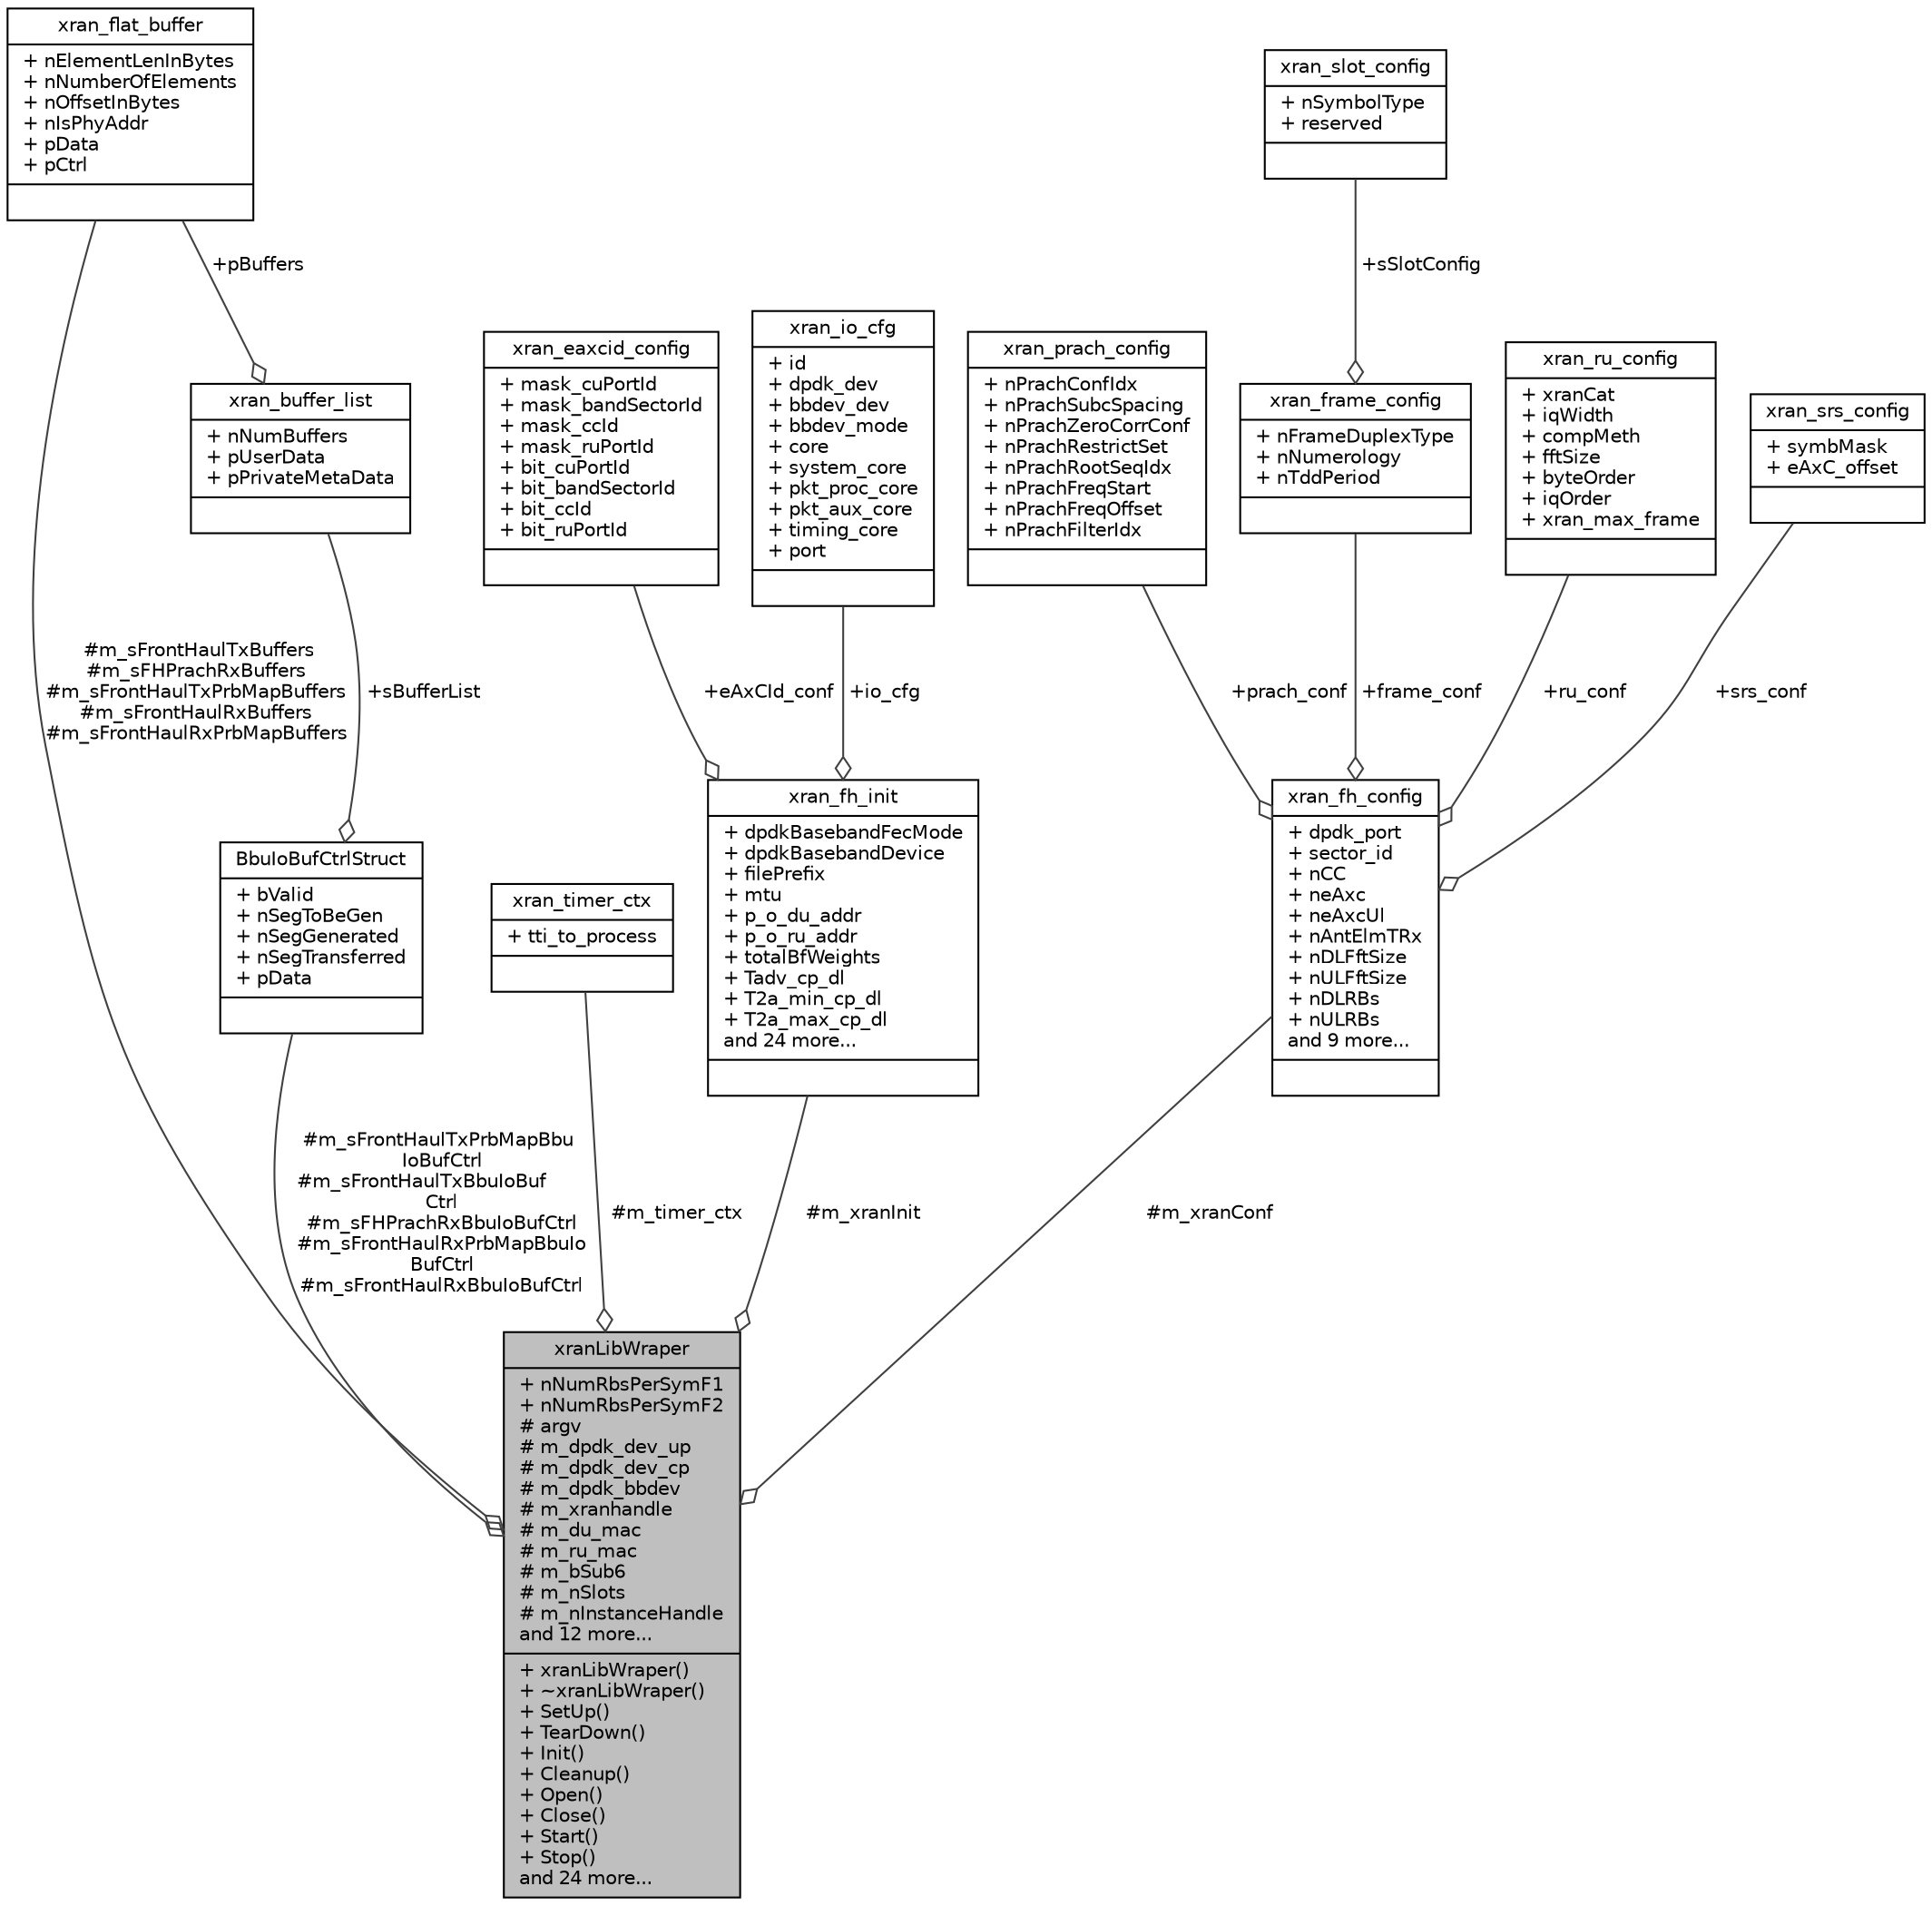 digraph "xranLibWraper"
{
 // LATEX_PDF_SIZE
  edge [fontname="Helvetica",fontsize="10",labelfontname="Helvetica",labelfontsize="10"];
  node [fontname="Helvetica",fontsize="10",shape=record];
  Node1 [label="{xranLibWraper\n|+ nNumRbsPerSymF1\l+ nNumRbsPerSymF2\l# argv\l# m_dpdk_dev_up\l# m_dpdk_dev_cp\l# m_dpdk_bbdev\l# m_xranhandle\l# m_du_mac\l# m_ru_mac\l# m_bSub6\l# m_nSlots\l# m_nInstanceHandle\land 12 more...\l|+ xranLibWraper()\l+ ~xranLibWraper()\l+ SetUp()\l+ TearDown()\l+ Init()\l+ Cleanup()\l+ Open()\l+ Close()\l+ Start()\l+ Stop()\land 24 more...\l}",height=0.2,width=0.4,color="black", fillcolor="grey75", style="filled", fontcolor="black",tooltip=" "];
  Node2 -> Node1 [color="grey25",fontsize="10",style="solid",label=" #m_sFrontHaulTxPrbMapBbu\lIoBufCtrl\n#m_sFrontHaulTxBbuIoBuf\lCtrl\n#m_sFHPrachRxBbuIoBufCtrl\n#m_sFrontHaulRxPrbMapBbuIo\lBufCtrl\n#m_sFrontHaulRxBbuIoBufCtrl" ,arrowhead="odiamond",fontname="Helvetica"];
  Node2 [label="{BbuIoBufCtrlStruct\n|+ bValid\l+ nSegToBeGen\l+ nSegGenerated\l+ nSegTransferred\l+ pData\l|}",height=0.2,width=0.4,color="black", fillcolor="white", style="filled",URL="$struct_bbu_io_buf_ctrl_struct.html",tooltip=" "];
  Node3 -> Node2 [color="grey25",fontsize="10",style="solid",label=" +sBufferList" ,arrowhead="odiamond",fontname="Helvetica"];
  Node3 [label="{xran_buffer_list\n|+ nNumBuffers\l+ pUserData\l+ pPrivateMetaData\l|}",height=0.2,width=0.4,color="black", fillcolor="white", style="filled",URL="$structxran__buffer__list.html",tooltip=" "];
  Node4 -> Node3 [color="grey25",fontsize="10",style="solid",label=" +pBuffers" ,arrowhead="odiamond",fontname="Helvetica"];
  Node4 [label="{xran_flat_buffer\n|+ nElementLenInBytes\l+ nNumberOfElements\l+ nOffsetInBytes\l+ nIsPhyAddr\l+ pData\l+ pCtrl\l|}",height=0.2,width=0.4,color="black", fillcolor="white", style="filled",URL="$structxran__flat__buffer.html",tooltip=" "];
  Node5 -> Node1 [color="grey25",fontsize="10",style="solid",label=" #m_timer_ctx" ,arrowhead="odiamond",fontname="Helvetica"];
  Node5 [label="{xran_timer_ctx\n|+ tti_to_process\l|}",height=0.2,width=0.4,color="black", fillcolor="white", style="filled",URL="$structxran_lib_wraper_1_1xran__timer__ctx.html",tooltip=" "];
  Node4 -> Node1 [color="grey25",fontsize="10",style="solid",label=" #m_sFrontHaulTxBuffers\n#m_sFHPrachRxBuffers\n#m_sFrontHaulTxPrbMapBuffers\n#m_sFrontHaulRxBuffers\n#m_sFrontHaulRxPrbMapBuffers" ,arrowhead="odiamond",fontname="Helvetica"];
  Node6 -> Node1 [color="grey25",fontsize="10",style="solid",label=" #m_xranInit" ,arrowhead="odiamond",fontname="Helvetica"];
  Node6 [label="{xran_fh_init\n|+ dpdkBasebandFecMode\l+ dpdkBasebandDevice\l+ filePrefix\l+ mtu\l+ p_o_du_addr\l+ p_o_ru_addr\l+ totalBfWeights\l+ Tadv_cp_dl\l+ T2a_min_cp_dl\l+ T2a_max_cp_dl\land 24 more...\l|}",height=0.2,width=0.4,color="black", fillcolor="white", style="filled",URL="$structxran__fh__init.html",tooltip=" "];
  Node7 -> Node6 [color="grey25",fontsize="10",style="solid",label=" +eAxCId_conf" ,arrowhead="odiamond",fontname="Helvetica"];
  Node7 [label="{xran_eaxcid_config\n|+ mask_cuPortId\l+ mask_bandSectorId\l+ mask_ccId\l+ mask_ruPortId\l+ bit_cuPortId\l+ bit_bandSectorId\l+ bit_ccId\l+ bit_ruPortId\l|}",height=0.2,width=0.4,color="black", fillcolor="white", style="filled",URL="$structxran__eaxcid__config.html",tooltip=" "];
  Node8 -> Node6 [color="grey25",fontsize="10",style="solid",label=" +io_cfg" ,arrowhead="odiamond",fontname="Helvetica"];
  Node8 [label="{xran_io_cfg\n|+ id\l+ dpdk_dev\l+ bbdev_dev\l+ bbdev_mode\l+ core\l+ system_core\l+ pkt_proc_core\l+ pkt_aux_core\l+ timing_core\l+ port\l|}",height=0.2,width=0.4,color="black", fillcolor="white", style="filled",URL="$structxran__io__cfg.html",tooltip=" "];
  Node9 -> Node1 [color="grey25",fontsize="10",style="solid",label=" #m_xranConf" ,arrowhead="odiamond",fontname="Helvetica"];
  Node9 [label="{xran_fh_config\n|+ dpdk_port\l+ sector_id\l+ nCC\l+ neAxc\l+ neAxcUl\l+ nAntElmTRx\l+ nDLFftSize\l+ nULFftSize\l+ nDLRBs\l+ nULRBs\land 9 more...\l|}",height=0.2,width=0.4,color="black", fillcolor="white", style="filled",URL="$structxran__fh__config.html",tooltip=" "];
  Node10 -> Node9 [color="grey25",fontsize="10",style="solid",label=" +prach_conf" ,arrowhead="odiamond",fontname="Helvetica"];
  Node10 [label="{xran_prach_config\n|+ nPrachConfIdx\l+ nPrachSubcSpacing\l+ nPrachZeroCorrConf\l+ nPrachRestrictSet\l+ nPrachRootSeqIdx\l+ nPrachFreqStart\l+ nPrachFreqOffset\l+ nPrachFilterIdx\l|}",height=0.2,width=0.4,color="black", fillcolor="white", style="filled",URL="$structxran__prach__config.html",tooltip=" "];
  Node11 -> Node9 [color="grey25",fontsize="10",style="solid",label=" +frame_conf" ,arrowhead="odiamond",fontname="Helvetica"];
  Node11 [label="{xran_frame_config\n|+ nFrameDuplexType\l+ nNumerology\l+ nTddPeriod\l|}",height=0.2,width=0.4,color="black", fillcolor="white", style="filled",URL="$structxran__frame__config.html",tooltip=" "];
  Node12 -> Node11 [color="grey25",fontsize="10",style="solid",label=" +sSlotConfig" ,arrowhead="odiamond",fontname="Helvetica"];
  Node12 [label="{xran_slot_config\n|+ nSymbolType\l+ reserved\l|}",height=0.2,width=0.4,color="black", fillcolor="white", style="filled",URL="$structxran__slot__config.html",tooltip=" "];
  Node13 -> Node9 [color="grey25",fontsize="10",style="solid",label=" +ru_conf" ,arrowhead="odiamond",fontname="Helvetica"];
  Node13 [label="{xran_ru_config\n|+ xranCat\l+ iqWidth\l+ compMeth\l+ fftSize\l+ byteOrder\l+ iqOrder\l+ xran_max_frame\l|}",height=0.2,width=0.4,color="black", fillcolor="white", style="filled",URL="$structxran__ru__config.html",tooltip=" "];
  Node14 -> Node9 [color="grey25",fontsize="10",style="solid",label=" +srs_conf" ,arrowhead="odiamond",fontname="Helvetica"];
  Node14 [label="{xran_srs_config\n|+ symbMask\l+ eAxC_offset\l|}",height=0.2,width=0.4,color="black", fillcolor="white", style="filled",URL="$structxran__srs__config.html",tooltip=" "];
}
